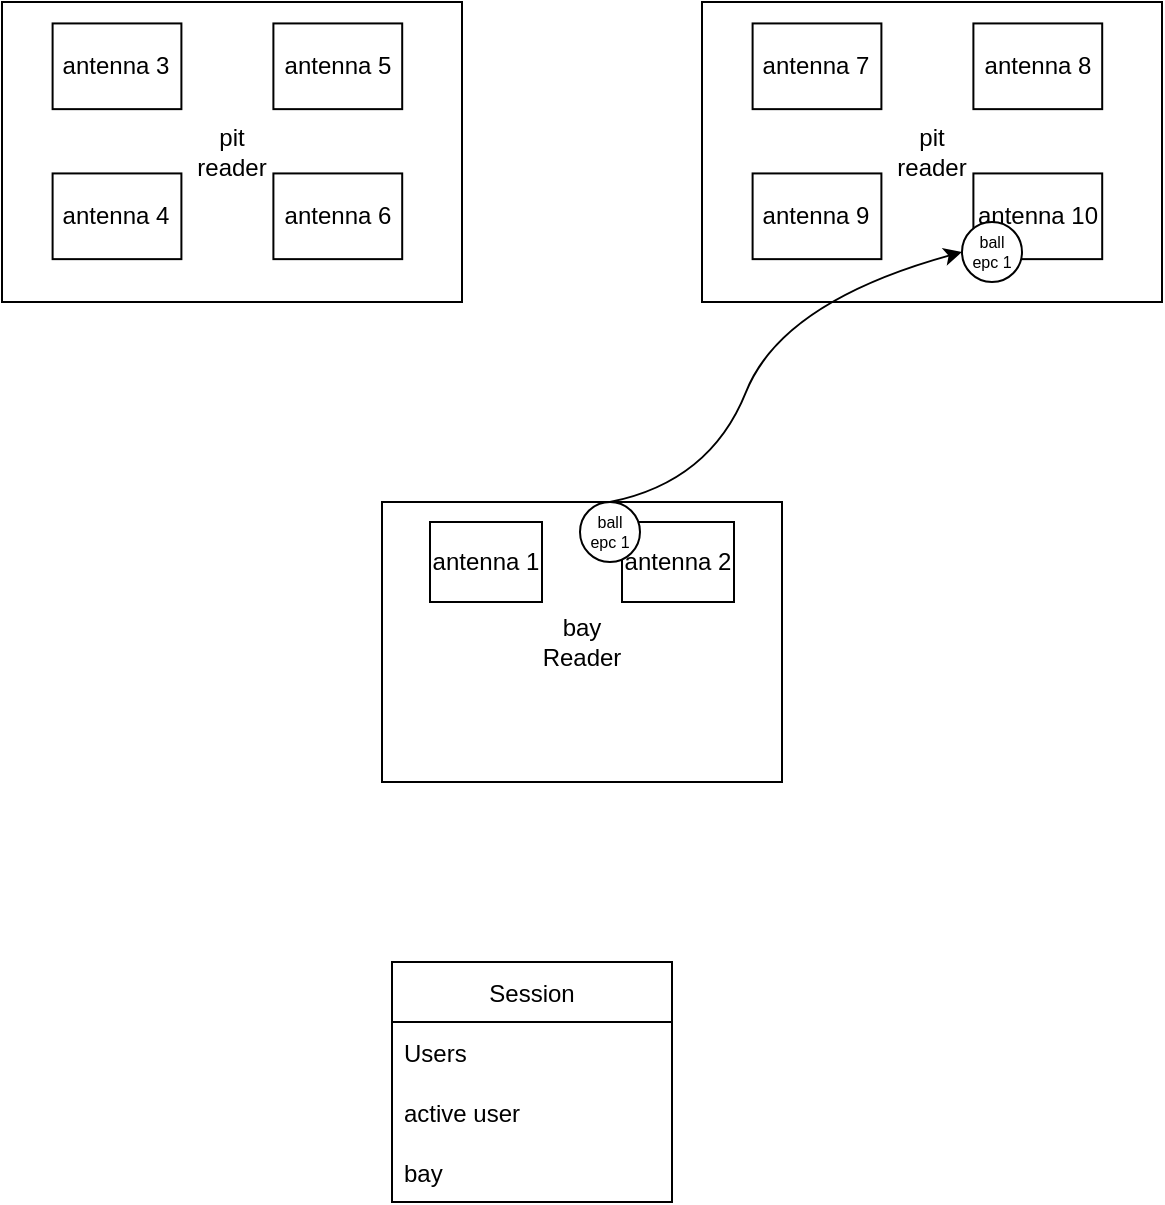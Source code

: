 <mxfile version="17.5.0" type="github">
  <diagram id="JKwbAgF2-WHobCODbPCV" name="Page-1">
    <mxGraphModel dx="1422" dy="762" grid="1" gridSize="10" guides="1" tooltips="1" connect="1" arrows="1" fold="1" page="1" pageScale="1" pageWidth="827" pageHeight="1169" math="0" shadow="0">
      <root>
        <mxCell id="0" />
        <mxCell id="1" parent="0" />
        <mxCell id="AgP5Llwov3xEVTXLwa2V-1" value="Session" style="swimlane;fontStyle=0;childLayout=stackLayout;horizontal=1;startSize=30;horizontalStack=0;resizeParent=1;resizeParentMax=0;resizeLast=0;collapsible=1;marginBottom=0;" vertex="1" parent="1">
          <mxGeometry x="305" y="520" width="140" height="120" as="geometry" />
        </mxCell>
        <mxCell id="AgP5Llwov3xEVTXLwa2V-2" value="Users" style="text;strokeColor=none;fillColor=none;align=left;verticalAlign=middle;spacingLeft=4;spacingRight=4;overflow=hidden;points=[[0,0.5],[1,0.5]];portConstraint=eastwest;rotatable=0;" vertex="1" parent="AgP5Llwov3xEVTXLwa2V-1">
          <mxGeometry y="30" width="140" height="30" as="geometry" />
        </mxCell>
        <mxCell id="AgP5Llwov3xEVTXLwa2V-3" value="active user" style="text;strokeColor=none;fillColor=none;align=left;verticalAlign=middle;spacingLeft=4;spacingRight=4;overflow=hidden;points=[[0,0.5],[1,0.5]];portConstraint=eastwest;rotatable=0;" vertex="1" parent="AgP5Llwov3xEVTXLwa2V-1">
          <mxGeometry y="60" width="140" height="30" as="geometry" />
        </mxCell>
        <mxCell id="AgP5Llwov3xEVTXLwa2V-4" value="bay" style="text;strokeColor=none;fillColor=none;align=left;verticalAlign=middle;spacingLeft=4;spacingRight=4;overflow=hidden;points=[[0,0.5],[1,0.5]];portConstraint=eastwest;rotatable=0;" vertex="1" parent="AgP5Llwov3xEVTXLwa2V-1">
          <mxGeometry y="90" width="140" height="30" as="geometry" />
        </mxCell>
        <mxCell id="AgP5Llwov3xEVTXLwa2V-5" value="" style="group" vertex="1" connectable="0" parent="1">
          <mxGeometry x="110" y="40" width="230" height="150" as="geometry" />
        </mxCell>
        <mxCell id="AgP5Llwov3xEVTXLwa2V-6" value="pit&lt;br&gt;reader" style="rounded=0;whiteSpace=wrap;html=1;" vertex="1" parent="AgP5Llwov3xEVTXLwa2V-5">
          <mxGeometry width="230.0" height="150" as="geometry" />
        </mxCell>
        <mxCell id="AgP5Llwov3xEVTXLwa2V-7" value="antenna 3" style="rounded=0;whiteSpace=wrap;html=1;" vertex="1" parent="AgP5Llwov3xEVTXLwa2V-5">
          <mxGeometry x="25.3" y="10.714" width="64.4" height="42.857" as="geometry" />
        </mxCell>
        <mxCell id="AgP5Llwov3xEVTXLwa2V-8" value="antenna 5" style="rounded=0;whiteSpace=wrap;html=1;" vertex="1" parent="AgP5Llwov3xEVTXLwa2V-5">
          <mxGeometry x="135.7" y="10.714" width="64.4" height="42.857" as="geometry" />
        </mxCell>
        <mxCell id="AgP5Llwov3xEVTXLwa2V-9" value="antenna 6" style="rounded=0;whiteSpace=wrap;html=1;" vertex="1" parent="AgP5Llwov3xEVTXLwa2V-5">
          <mxGeometry x="135.7" y="85.714" width="64.4" height="42.857" as="geometry" />
        </mxCell>
        <mxCell id="AgP5Llwov3xEVTXLwa2V-10" value="antenna 4" style="rounded=0;whiteSpace=wrap;html=1;" vertex="1" parent="AgP5Llwov3xEVTXLwa2V-5">
          <mxGeometry x="25.3" y="85.714" width="64.4" height="42.857" as="geometry" />
        </mxCell>
        <mxCell id="AgP5Llwov3xEVTXLwa2V-11" value="" style="group;spacingTop=2;" vertex="1" connectable="0" parent="1">
          <mxGeometry x="300" y="290" width="200" height="140" as="geometry" />
        </mxCell>
        <mxCell id="AgP5Llwov3xEVTXLwa2V-12" value="bay&lt;br&gt;Reader" style="rounded=0;whiteSpace=wrap;html=1;" vertex="1" parent="AgP5Llwov3xEVTXLwa2V-11">
          <mxGeometry width="200" height="140" as="geometry" />
        </mxCell>
        <mxCell id="AgP5Llwov3xEVTXLwa2V-13" value="antenna 1" style="rounded=0;whiteSpace=wrap;html=1;" vertex="1" parent="AgP5Llwov3xEVTXLwa2V-11">
          <mxGeometry x="24" y="10" width="56" height="40" as="geometry" />
        </mxCell>
        <mxCell id="AgP5Llwov3xEVTXLwa2V-14" value="antenna 2" style="rounded=0;whiteSpace=wrap;html=1;" vertex="1" parent="AgP5Llwov3xEVTXLwa2V-11">
          <mxGeometry x="120" y="10" width="56" height="40" as="geometry" />
        </mxCell>
        <mxCell id="AgP5Llwov3xEVTXLwa2V-15" value="ball&lt;br&gt;epc 1" style="ellipse;whiteSpace=wrap;html=1;aspect=fixed;fontSize=8;" vertex="1" parent="AgP5Llwov3xEVTXLwa2V-11">
          <mxGeometry x="99" width="30" height="30" as="geometry" />
        </mxCell>
        <mxCell id="AgP5Llwov3xEVTXLwa2V-16" value="" style="group" vertex="1" connectable="0" parent="1">
          <mxGeometry x="460" y="40" width="230" height="150" as="geometry" />
        </mxCell>
        <mxCell id="AgP5Llwov3xEVTXLwa2V-17" value="pit&lt;br&gt;reader" style="rounded=0;whiteSpace=wrap;html=1;" vertex="1" parent="AgP5Llwov3xEVTXLwa2V-16">
          <mxGeometry width="230.0" height="150" as="geometry" />
        </mxCell>
        <mxCell id="AgP5Llwov3xEVTXLwa2V-18" value="antenna 7" style="rounded=0;whiteSpace=wrap;html=1;" vertex="1" parent="AgP5Llwov3xEVTXLwa2V-16">
          <mxGeometry x="25.3" y="10.714" width="64.4" height="42.857" as="geometry" />
        </mxCell>
        <mxCell id="AgP5Llwov3xEVTXLwa2V-19" value="antenna 8" style="rounded=0;whiteSpace=wrap;html=1;" vertex="1" parent="AgP5Llwov3xEVTXLwa2V-16">
          <mxGeometry x="135.7" y="10.714" width="64.4" height="42.857" as="geometry" />
        </mxCell>
        <mxCell id="AgP5Llwov3xEVTXLwa2V-20" value="antenna 10" style="rounded=0;whiteSpace=wrap;html=1;" vertex="1" parent="AgP5Llwov3xEVTXLwa2V-16">
          <mxGeometry x="135.7" y="85.714" width="64.4" height="42.857" as="geometry" />
        </mxCell>
        <mxCell id="AgP5Llwov3xEVTXLwa2V-21" value="antenna 9" style="rounded=0;whiteSpace=wrap;html=1;" vertex="1" parent="AgP5Llwov3xEVTXLwa2V-16">
          <mxGeometry x="25.3" y="85.714" width="64.4" height="42.857" as="geometry" />
        </mxCell>
        <mxCell id="AgP5Llwov3xEVTXLwa2V-22" value="ball&lt;br&gt;epc 1" style="ellipse;whiteSpace=wrap;html=1;aspect=fixed;fontSize=8;" vertex="1" parent="AgP5Llwov3xEVTXLwa2V-16">
          <mxGeometry x="130" y="110" width="30" height="30" as="geometry" />
        </mxCell>
        <mxCell id="AgP5Llwov3xEVTXLwa2V-23" value="" style="curved=1;endArrow=classic;html=1;rounded=0;fontSize=8;exitX=0.5;exitY=0;exitDx=0;exitDy=0;entryX=0;entryY=0.5;entryDx=0;entryDy=0;" edge="1" parent="1" source="AgP5Llwov3xEVTXLwa2V-15" target="AgP5Llwov3xEVTXLwa2V-22">
          <mxGeometry width="50" height="50" relative="1" as="geometry">
            <mxPoint x="414" y="280" as="sourcePoint" />
            <mxPoint x="464" y="230" as="targetPoint" />
            <Array as="points">
              <mxPoint x="464" y="280" />
              <mxPoint x="500" y="190" />
            </Array>
          </mxGeometry>
        </mxCell>
      </root>
    </mxGraphModel>
  </diagram>
</mxfile>
